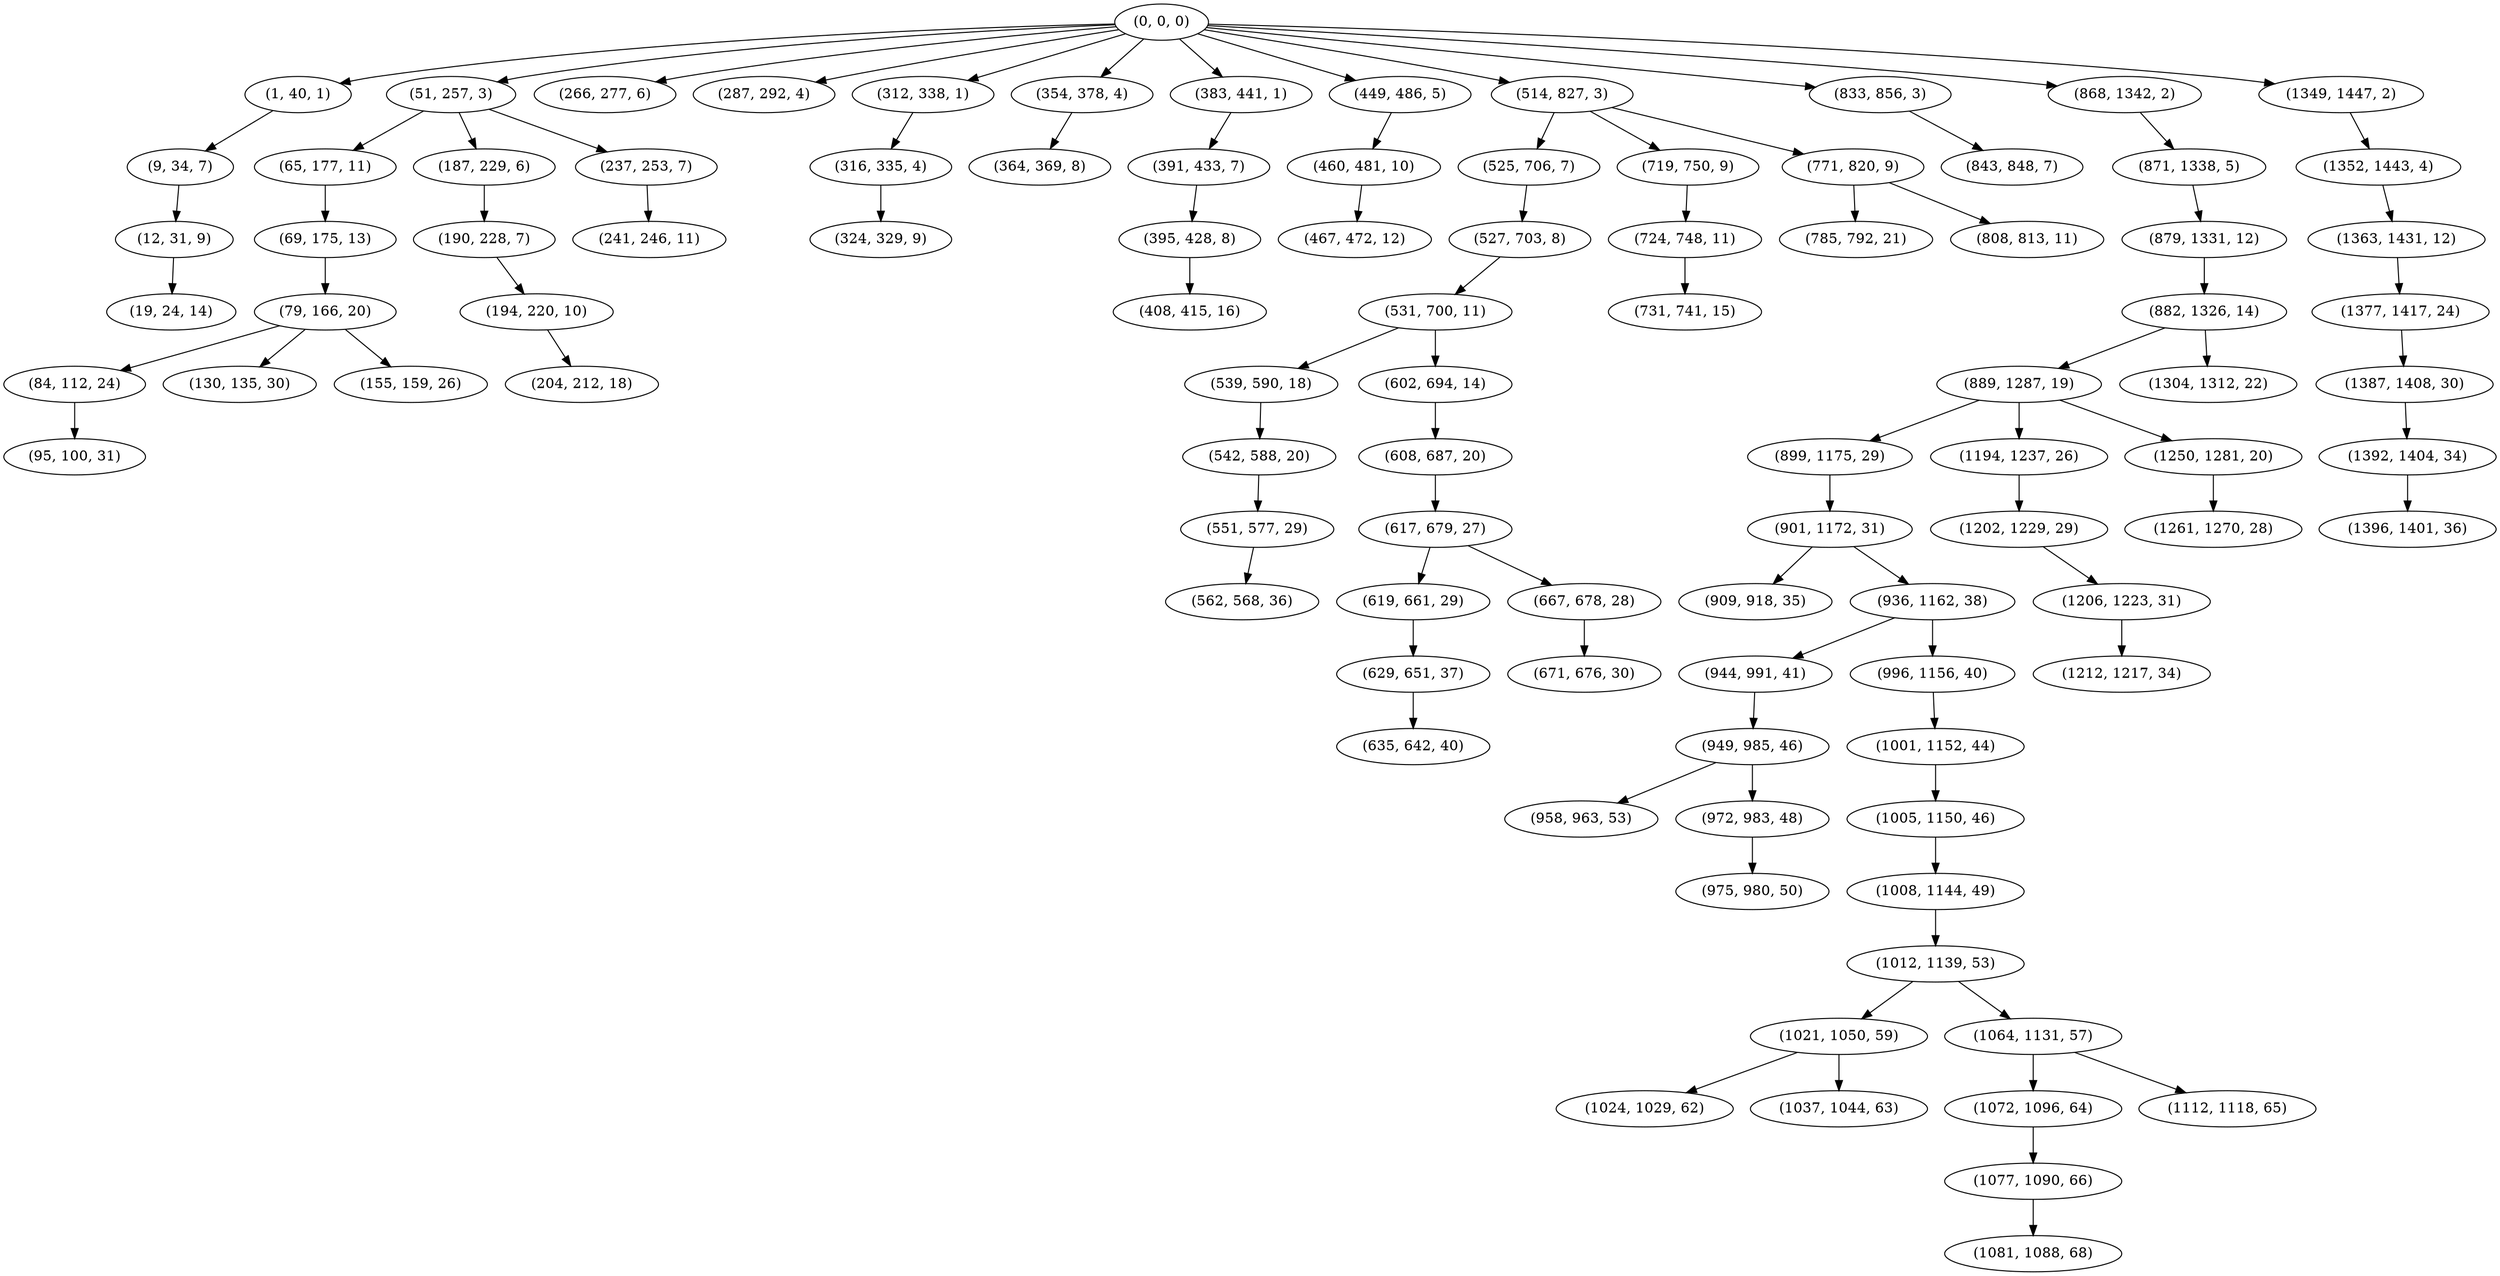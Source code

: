 digraph tree {
    "(0, 0, 0)";
    "(1, 40, 1)";
    "(9, 34, 7)";
    "(12, 31, 9)";
    "(19, 24, 14)";
    "(51, 257, 3)";
    "(65, 177, 11)";
    "(69, 175, 13)";
    "(79, 166, 20)";
    "(84, 112, 24)";
    "(95, 100, 31)";
    "(130, 135, 30)";
    "(155, 159, 26)";
    "(187, 229, 6)";
    "(190, 228, 7)";
    "(194, 220, 10)";
    "(204, 212, 18)";
    "(237, 253, 7)";
    "(241, 246, 11)";
    "(266, 277, 6)";
    "(287, 292, 4)";
    "(312, 338, 1)";
    "(316, 335, 4)";
    "(324, 329, 9)";
    "(354, 378, 4)";
    "(364, 369, 8)";
    "(383, 441, 1)";
    "(391, 433, 7)";
    "(395, 428, 8)";
    "(408, 415, 16)";
    "(449, 486, 5)";
    "(460, 481, 10)";
    "(467, 472, 12)";
    "(514, 827, 3)";
    "(525, 706, 7)";
    "(527, 703, 8)";
    "(531, 700, 11)";
    "(539, 590, 18)";
    "(542, 588, 20)";
    "(551, 577, 29)";
    "(562, 568, 36)";
    "(602, 694, 14)";
    "(608, 687, 20)";
    "(617, 679, 27)";
    "(619, 661, 29)";
    "(629, 651, 37)";
    "(635, 642, 40)";
    "(667, 678, 28)";
    "(671, 676, 30)";
    "(719, 750, 9)";
    "(724, 748, 11)";
    "(731, 741, 15)";
    "(771, 820, 9)";
    "(785, 792, 21)";
    "(808, 813, 11)";
    "(833, 856, 3)";
    "(843, 848, 7)";
    "(868, 1342, 2)";
    "(871, 1338, 5)";
    "(879, 1331, 12)";
    "(882, 1326, 14)";
    "(889, 1287, 19)";
    "(899, 1175, 29)";
    "(901, 1172, 31)";
    "(909, 918, 35)";
    "(936, 1162, 38)";
    "(944, 991, 41)";
    "(949, 985, 46)";
    "(958, 963, 53)";
    "(972, 983, 48)";
    "(975, 980, 50)";
    "(996, 1156, 40)";
    "(1001, 1152, 44)";
    "(1005, 1150, 46)";
    "(1008, 1144, 49)";
    "(1012, 1139, 53)";
    "(1021, 1050, 59)";
    "(1024, 1029, 62)";
    "(1037, 1044, 63)";
    "(1064, 1131, 57)";
    "(1072, 1096, 64)";
    "(1077, 1090, 66)";
    "(1081, 1088, 68)";
    "(1112, 1118, 65)";
    "(1194, 1237, 26)";
    "(1202, 1229, 29)";
    "(1206, 1223, 31)";
    "(1212, 1217, 34)";
    "(1250, 1281, 20)";
    "(1261, 1270, 28)";
    "(1304, 1312, 22)";
    "(1349, 1447, 2)";
    "(1352, 1443, 4)";
    "(1363, 1431, 12)";
    "(1377, 1417, 24)";
    "(1387, 1408, 30)";
    "(1392, 1404, 34)";
    "(1396, 1401, 36)";
    "(0, 0, 0)" -> "(1, 40, 1)";
    "(0, 0, 0)" -> "(51, 257, 3)";
    "(0, 0, 0)" -> "(266, 277, 6)";
    "(0, 0, 0)" -> "(287, 292, 4)";
    "(0, 0, 0)" -> "(312, 338, 1)";
    "(0, 0, 0)" -> "(354, 378, 4)";
    "(0, 0, 0)" -> "(383, 441, 1)";
    "(0, 0, 0)" -> "(449, 486, 5)";
    "(0, 0, 0)" -> "(514, 827, 3)";
    "(0, 0, 0)" -> "(833, 856, 3)";
    "(0, 0, 0)" -> "(868, 1342, 2)";
    "(0, 0, 0)" -> "(1349, 1447, 2)";
    "(1, 40, 1)" -> "(9, 34, 7)";
    "(9, 34, 7)" -> "(12, 31, 9)";
    "(12, 31, 9)" -> "(19, 24, 14)";
    "(51, 257, 3)" -> "(65, 177, 11)";
    "(51, 257, 3)" -> "(187, 229, 6)";
    "(51, 257, 3)" -> "(237, 253, 7)";
    "(65, 177, 11)" -> "(69, 175, 13)";
    "(69, 175, 13)" -> "(79, 166, 20)";
    "(79, 166, 20)" -> "(84, 112, 24)";
    "(79, 166, 20)" -> "(130, 135, 30)";
    "(79, 166, 20)" -> "(155, 159, 26)";
    "(84, 112, 24)" -> "(95, 100, 31)";
    "(187, 229, 6)" -> "(190, 228, 7)";
    "(190, 228, 7)" -> "(194, 220, 10)";
    "(194, 220, 10)" -> "(204, 212, 18)";
    "(237, 253, 7)" -> "(241, 246, 11)";
    "(312, 338, 1)" -> "(316, 335, 4)";
    "(316, 335, 4)" -> "(324, 329, 9)";
    "(354, 378, 4)" -> "(364, 369, 8)";
    "(383, 441, 1)" -> "(391, 433, 7)";
    "(391, 433, 7)" -> "(395, 428, 8)";
    "(395, 428, 8)" -> "(408, 415, 16)";
    "(449, 486, 5)" -> "(460, 481, 10)";
    "(460, 481, 10)" -> "(467, 472, 12)";
    "(514, 827, 3)" -> "(525, 706, 7)";
    "(514, 827, 3)" -> "(719, 750, 9)";
    "(514, 827, 3)" -> "(771, 820, 9)";
    "(525, 706, 7)" -> "(527, 703, 8)";
    "(527, 703, 8)" -> "(531, 700, 11)";
    "(531, 700, 11)" -> "(539, 590, 18)";
    "(531, 700, 11)" -> "(602, 694, 14)";
    "(539, 590, 18)" -> "(542, 588, 20)";
    "(542, 588, 20)" -> "(551, 577, 29)";
    "(551, 577, 29)" -> "(562, 568, 36)";
    "(602, 694, 14)" -> "(608, 687, 20)";
    "(608, 687, 20)" -> "(617, 679, 27)";
    "(617, 679, 27)" -> "(619, 661, 29)";
    "(617, 679, 27)" -> "(667, 678, 28)";
    "(619, 661, 29)" -> "(629, 651, 37)";
    "(629, 651, 37)" -> "(635, 642, 40)";
    "(667, 678, 28)" -> "(671, 676, 30)";
    "(719, 750, 9)" -> "(724, 748, 11)";
    "(724, 748, 11)" -> "(731, 741, 15)";
    "(771, 820, 9)" -> "(785, 792, 21)";
    "(771, 820, 9)" -> "(808, 813, 11)";
    "(833, 856, 3)" -> "(843, 848, 7)";
    "(868, 1342, 2)" -> "(871, 1338, 5)";
    "(871, 1338, 5)" -> "(879, 1331, 12)";
    "(879, 1331, 12)" -> "(882, 1326, 14)";
    "(882, 1326, 14)" -> "(889, 1287, 19)";
    "(882, 1326, 14)" -> "(1304, 1312, 22)";
    "(889, 1287, 19)" -> "(899, 1175, 29)";
    "(889, 1287, 19)" -> "(1194, 1237, 26)";
    "(889, 1287, 19)" -> "(1250, 1281, 20)";
    "(899, 1175, 29)" -> "(901, 1172, 31)";
    "(901, 1172, 31)" -> "(909, 918, 35)";
    "(901, 1172, 31)" -> "(936, 1162, 38)";
    "(936, 1162, 38)" -> "(944, 991, 41)";
    "(936, 1162, 38)" -> "(996, 1156, 40)";
    "(944, 991, 41)" -> "(949, 985, 46)";
    "(949, 985, 46)" -> "(958, 963, 53)";
    "(949, 985, 46)" -> "(972, 983, 48)";
    "(972, 983, 48)" -> "(975, 980, 50)";
    "(996, 1156, 40)" -> "(1001, 1152, 44)";
    "(1001, 1152, 44)" -> "(1005, 1150, 46)";
    "(1005, 1150, 46)" -> "(1008, 1144, 49)";
    "(1008, 1144, 49)" -> "(1012, 1139, 53)";
    "(1012, 1139, 53)" -> "(1021, 1050, 59)";
    "(1012, 1139, 53)" -> "(1064, 1131, 57)";
    "(1021, 1050, 59)" -> "(1024, 1029, 62)";
    "(1021, 1050, 59)" -> "(1037, 1044, 63)";
    "(1064, 1131, 57)" -> "(1072, 1096, 64)";
    "(1064, 1131, 57)" -> "(1112, 1118, 65)";
    "(1072, 1096, 64)" -> "(1077, 1090, 66)";
    "(1077, 1090, 66)" -> "(1081, 1088, 68)";
    "(1194, 1237, 26)" -> "(1202, 1229, 29)";
    "(1202, 1229, 29)" -> "(1206, 1223, 31)";
    "(1206, 1223, 31)" -> "(1212, 1217, 34)";
    "(1250, 1281, 20)" -> "(1261, 1270, 28)";
    "(1349, 1447, 2)" -> "(1352, 1443, 4)";
    "(1352, 1443, 4)" -> "(1363, 1431, 12)";
    "(1363, 1431, 12)" -> "(1377, 1417, 24)";
    "(1377, 1417, 24)" -> "(1387, 1408, 30)";
    "(1387, 1408, 30)" -> "(1392, 1404, 34)";
    "(1392, 1404, 34)" -> "(1396, 1401, 36)";
}
